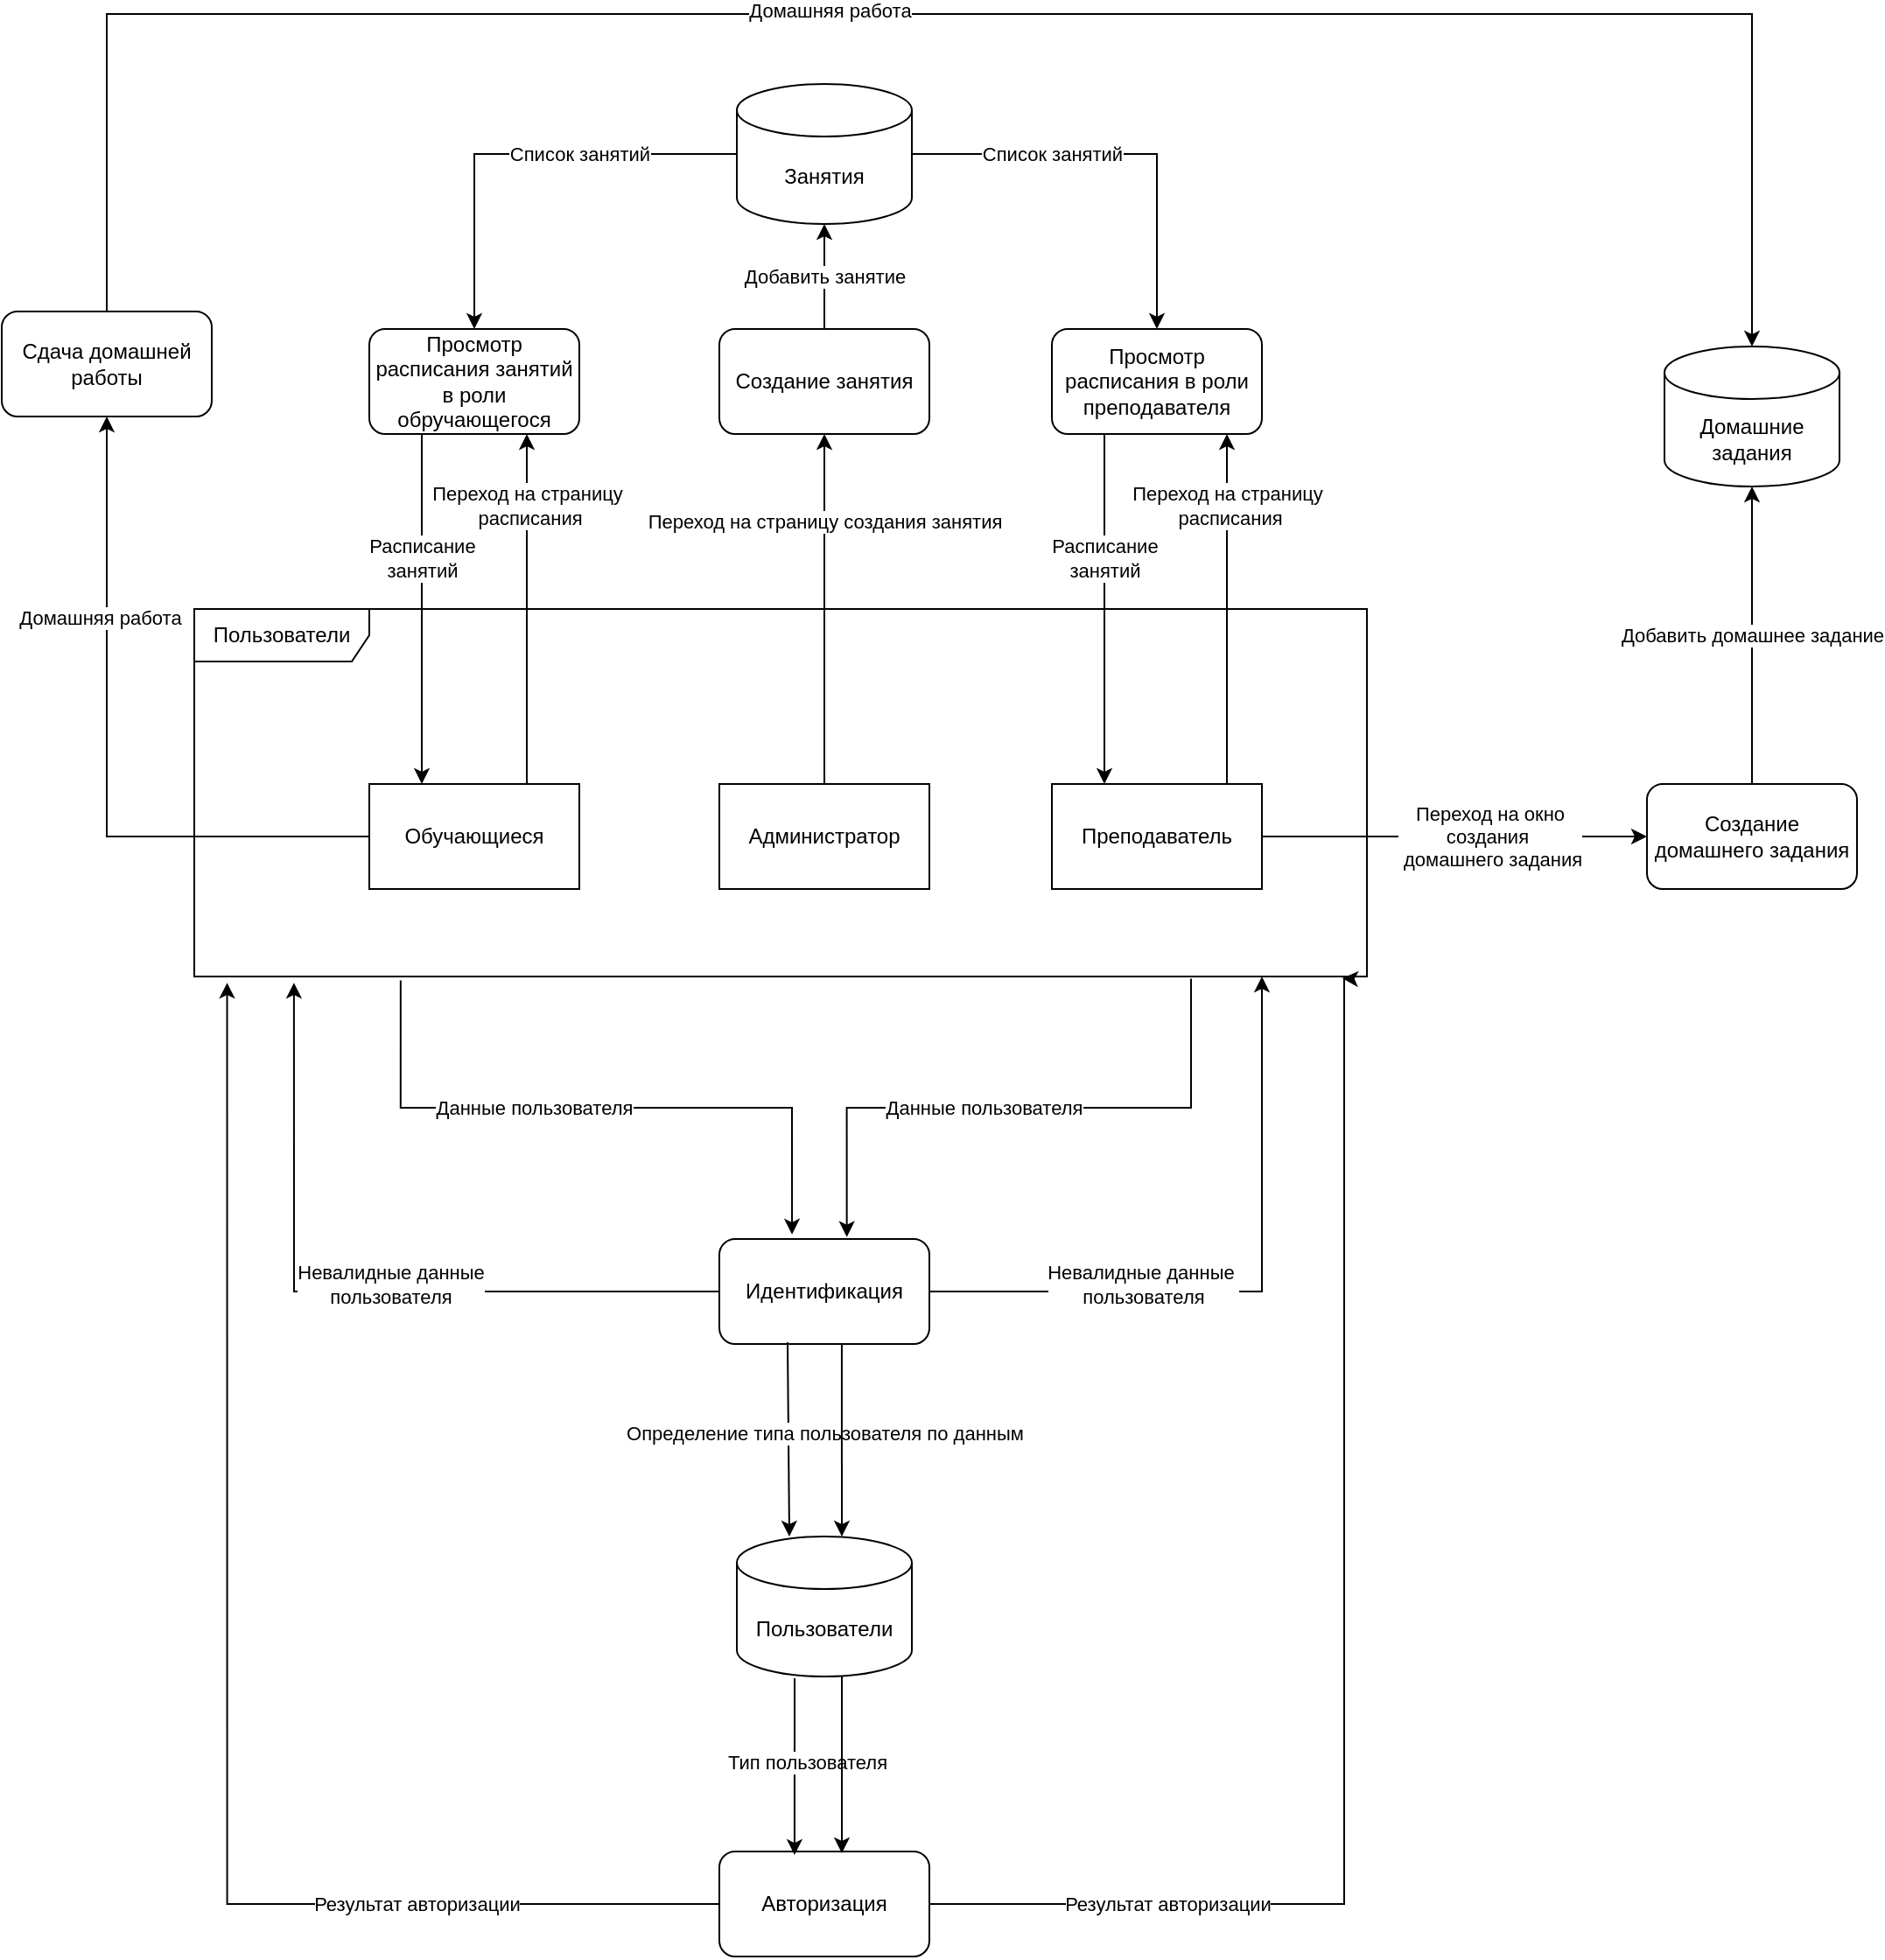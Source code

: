 <mxfile version="22.1.12" type="github">
  <diagram name="Page-1" id="Tag8T7QgALjYPXoeG9WN">
    <mxGraphModel dx="2382" dy="2228" grid="1" gridSize="10" guides="1" tooltips="1" connect="1" arrows="1" fold="1" page="1" pageScale="1" pageWidth="850" pageHeight="1100" math="0" shadow="0">
      <root>
        <mxCell id="0" />
        <mxCell id="1" parent="0" />
        <mxCell id="L29egLzZxKvgpsoH9Dki-2" value="Пользователи" style="shape=cylinder3;whiteSpace=wrap;html=1;boundedLbl=1;backgroundOutline=1;size=15;" vertex="1" parent="1">
          <mxGeometry x="300" y="270" width="100" height="80" as="geometry" />
        </mxCell>
        <mxCell id="L29egLzZxKvgpsoH9Dki-3" value="Идентификация" style="rounded=1;whiteSpace=wrap;html=1;" vertex="1" parent="1">
          <mxGeometry x="290" y="100" width="120" height="60" as="geometry" />
        </mxCell>
        <mxCell id="L29egLzZxKvgpsoH9Dki-4" value="Авторизация" style="rounded=1;whiteSpace=wrap;html=1;" vertex="1" parent="1">
          <mxGeometry x="290" y="450" width="120" height="60" as="geometry" />
        </mxCell>
        <mxCell id="L29egLzZxKvgpsoH9Dki-6" value="" style="endArrow=classic;html=1;rounded=0;exitX=0.33;exitY=1.013;exitDx=0;exitDy=0;exitPerimeter=0;entryX=0.358;entryY=0.034;entryDx=0;entryDy=0;entryPerimeter=0;" edge="1" parent="1" source="L29egLzZxKvgpsoH9Dki-2" target="L29egLzZxKvgpsoH9Dki-4">
          <mxGeometry width="50" height="50" relative="1" as="geometry">
            <mxPoint x="340" y="420" as="sourcePoint" />
            <mxPoint x="390" y="370" as="targetPoint" />
          </mxGeometry>
        </mxCell>
        <mxCell id="L29egLzZxKvgpsoH9Dki-12" value="Тип пользователя" style="edgeLabel;html=1;align=center;verticalAlign=middle;resizable=0;points=[];" vertex="1" connectable="0" parent="L29egLzZxKvgpsoH9Dki-6">
          <mxGeometry x="-0.062" y="-4" relative="1" as="geometry">
            <mxPoint x="11" as="offset" />
          </mxGeometry>
        </mxCell>
        <mxCell id="L29egLzZxKvgpsoH9Dki-7" value="" style="endArrow=classic;html=1;rounded=0;exitX=0.33;exitY=1.013;exitDx=0;exitDy=0;exitPerimeter=0;entryX=0.358;entryY=0.034;entryDx=0;entryDy=0;entryPerimeter=0;" edge="1" parent="1">
          <mxGeometry width="50" height="50" relative="1" as="geometry">
            <mxPoint x="360" y="350" as="sourcePoint" />
            <mxPoint x="360" y="451" as="targetPoint" />
          </mxGeometry>
        </mxCell>
        <mxCell id="L29egLzZxKvgpsoH9Dki-8" value="Определение типа пользователя по данным" style="endArrow=classic;html=1;rounded=0;exitX=0.325;exitY=0.984;exitDx=0;exitDy=0;exitPerimeter=0;entryX=0.358;entryY=0.034;entryDx=0;entryDy=0;entryPerimeter=0;" edge="1" parent="1" source="L29egLzZxKvgpsoH9Dki-3">
          <mxGeometry x="-0.078" y="21" width="50" height="50" relative="1" as="geometry">
            <mxPoint x="330" y="169" as="sourcePoint" />
            <mxPoint x="330" y="270" as="targetPoint" />
            <mxPoint y="1" as="offset" />
          </mxGeometry>
        </mxCell>
        <mxCell id="L29egLzZxKvgpsoH9Dki-9" value="" style="endArrow=classic;html=1;rounded=0;exitX=0.583;exitY=1;exitDx=0;exitDy=0;exitPerimeter=0;entryX=0.358;entryY=0.034;entryDx=0;entryDy=0;entryPerimeter=0;" edge="1" parent="1" source="L29egLzZxKvgpsoH9Dki-3">
          <mxGeometry width="50" height="50" relative="1" as="geometry">
            <mxPoint x="360" y="169" as="sourcePoint" />
            <mxPoint x="360" y="270" as="targetPoint" />
          </mxGeometry>
        </mxCell>
        <mxCell id="L29egLzZxKvgpsoH9Dki-13" value="Пользователи" style="shape=umlFrame;whiteSpace=wrap;html=1;pointerEvents=0;width=100;height=30;" vertex="1" parent="1">
          <mxGeometry x="-10" y="-260" width="670" height="210" as="geometry" />
        </mxCell>
        <mxCell id="L29egLzZxKvgpsoH9Dki-14" value="" style="endArrow=classic;html=1;rounded=0;entryX=0.607;entryY=-0.019;entryDx=0;entryDy=0;entryPerimeter=0;exitX=0.85;exitY=1.006;exitDx=0;exitDy=0;exitPerimeter=0;edgeStyle=orthogonalEdgeStyle;" edge="1" parent="1" source="L29egLzZxKvgpsoH9Dki-13" target="L29egLzZxKvgpsoH9Dki-3">
          <mxGeometry width="50" height="50" relative="1" as="geometry">
            <mxPoint x="470" y="80" as="sourcePoint" />
            <mxPoint x="520" y="30" as="targetPoint" />
          </mxGeometry>
        </mxCell>
        <mxCell id="L29egLzZxKvgpsoH9Dki-18" value="Данные пользователя" style="edgeLabel;html=1;align=center;verticalAlign=middle;resizable=0;points=[];" vertex="1" connectable="0" parent="L29egLzZxKvgpsoH9Dki-14">
          <mxGeometry x="0.169" y="-3" relative="1" as="geometry">
            <mxPoint x="9" y="3" as="offset" />
          </mxGeometry>
        </mxCell>
        <mxCell id="L29egLzZxKvgpsoH9Dki-15" value="" style="endArrow=classic;html=1;rounded=0;entryX=0.346;entryY=-0.043;entryDx=0;entryDy=0;entryPerimeter=0;exitX=0.176;exitY=1.011;exitDx=0;exitDy=0;exitPerimeter=0;edgeStyle=orthogonalEdgeStyle;" edge="1" parent="1" source="L29egLzZxKvgpsoH9Dki-13" target="L29egLzZxKvgpsoH9Dki-3">
          <mxGeometry width="50" height="50" relative="1" as="geometry">
            <mxPoint x="266" y="83" as="sourcePoint" />
            <mxPoint x="60" y="160" as="targetPoint" />
          </mxGeometry>
        </mxCell>
        <mxCell id="L29egLzZxKvgpsoH9Dki-17" value="Данные пользователя" style="edgeLabel;html=1;align=center;verticalAlign=middle;resizable=0;points=[];" vertex="1" connectable="0" parent="L29egLzZxKvgpsoH9Dki-15">
          <mxGeometry x="-0.347" y="-2" relative="1" as="geometry">
            <mxPoint x="28" y="-2" as="offset" />
          </mxGeometry>
        </mxCell>
        <mxCell id="L29egLzZxKvgpsoH9Dki-43" style="edgeStyle=orthogonalEdgeStyle;rounded=0;orthogonalLoop=1;jettySize=auto;html=1;entryX=0.75;entryY=1;entryDx=0;entryDy=0;exitX=0.75;exitY=0;exitDx=0;exitDy=0;" edge="1" parent="1" source="L29egLzZxKvgpsoH9Dki-19" target="L29egLzZxKvgpsoH9Dki-41">
          <mxGeometry relative="1" as="geometry" />
        </mxCell>
        <mxCell id="L29egLzZxKvgpsoH9Dki-51" value="Переход на страницу&lt;br&gt;&amp;nbsp;расписания" style="edgeLabel;html=1;align=center;verticalAlign=middle;resizable=0;points=[];" vertex="1" connectable="0" parent="L29egLzZxKvgpsoH9Dki-43">
          <mxGeometry x="0.317" y="-6" relative="1" as="geometry">
            <mxPoint x="-6" y="-28" as="offset" />
          </mxGeometry>
        </mxCell>
        <mxCell id="L29egLzZxKvgpsoH9Dki-58" style="edgeStyle=orthogonalEdgeStyle;rounded=0;orthogonalLoop=1;jettySize=auto;html=1;entryX=0.5;entryY=1;entryDx=0;entryDy=0;" edge="1" parent="1" source="L29egLzZxKvgpsoH9Dki-19" target="L29egLzZxKvgpsoH9Dki-57">
          <mxGeometry relative="1" as="geometry" />
        </mxCell>
        <mxCell id="L29egLzZxKvgpsoH9Dki-60" value="Домашняя работа" style="edgeLabel;html=1;align=center;verticalAlign=middle;resizable=0;points=[];" vertex="1" connectable="0" parent="L29egLzZxKvgpsoH9Dki-58">
          <mxGeometry x="0.41" y="4" relative="1" as="geometry">
            <mxPoint as="offset" />
          </mxGeometry>
        </mxCell>
        <mxCell id="L29egLzZxKvgpsoH9Dki-19" value="Обучающиеся" style="rounded=0;whiteSpace=wrap;html=1;" vertex="1" parent="1">
          <mxGeometry x="90" y="-160" width="120" height="60" as="geometry" />
        </mxCell>
        <mxCell id="L29egLzZxKvgpsoH9Dki-32" style="edgeStyle=orthogonalEdgeStyle;rounded=0;orthogonalLoop=1;jettySize=auto;html=1;entryX=0;entryY=0.5;entryDx=0;entryDy=0;" edge="1" parent="1" source="L29egLzZxKvgpsoH9Dki-20" target="L29egLzZxKvgpsoH9Dki-31">
          <mxGeometry relative="1" as="geometry" />
        </mxCell>
        <mxCell id="L29egLzZxKvgpsoH9Dki-33" value="Переход на окно&lt;br&gt;создания&amp;nbsp;&lt;br&gt;&amp;nbsp;домашнего задания" style="edgeLabel;html=1;align=center;verticalAlign=middle;resizable=0;points=[];" vertex="1" connectable="0" parent="L29egLzZxKvgpsoH9Dki-32">
          <mxGeometry x="-0.145" y="4" relative="1" as="geometry">
            <mxPoint x="36" y="4" as="offset" />
          </mxGeometry>
        </mxCell>
        <mxCell id="L29egLzZxKvgpsoH9Dki-20" value="Преподаватель" style="rounded=0;whiteSpace=wrap;html=1;" vertex="1" parent="1">
          <mxGeometry x="480" y="-160" width="120" height="60" as="geometry" />
        </mxCell>
        <mxCell id="L29egLzZxKvgpsoH9Dki-39" style="edgeStyle=orthogonalEdgeStyle;rounded=0;orthogonalLoop=1;jettySize=auto;html=1;entryX=0.5;entryY=1;entryDx=0;entryDy=0;" edge="1" parent="1" source="L29egLzZxKvgpsoH9Dki-21" target="L29egLzZxKvgpsoH9Dki-36">
          <mxGeometry relative="1" as="geometry" />
        </mxCell>
        <mxCell id="L29egLzZxKvgpsoH9Dki-40" value="Переход на страницу создания занятия" style="edgeLabel;html=1;align=center;verticalAlign=middle;resizable=0;points=[];" vertex="1" connectable="0" parent="L29egLzZxKvgpsoH9Dki-39">
          <mxGeometry x="0.337" y="1" relative="1" as="geometry">
            <mxPoint x="1" y="-17" as="offset" />
          </mxGeometry>
        </mxCell>
        <mxCell id="L29egLzZxKvgpsoH9Dki-21" value="Администратор" style="rounded=0;whiteSpace=wrap;html=1;" vertex="1" parent="1">
          <mxGeometry x="290" y="-160" width="120" height="60" as="geometry" />
        </mxCell>
        <mxCell id="L29egLzZxKvgpsoH9Dki-22" style="edgeStyle=orthogonalEdgeStyle;rounded=0;orthogonalLoop=1;jettySize=auto;html=1;entryX=0.085;entryY=1.017;entryDx=0;entryDy=0;entryPerimeter=0;" edge="1" parent="1" source="L29egLzZxKvgpsoH9Dki-3" target="L29egLzZxKvgpsoH9Dki-13">
          <mxGeometry relative="1" as="geometry">
            <Array as="points">
              <mxPoint x="47" y="130" />
            </Array>
          </mxGeometry>
        </mxCell>
        <mxCell id="L29egLzZxKvgpsoH9Dki-23" value="Невалидные данные&lt;br&gt;пользователя" style="edgeLabel;html=1;align=center;verticalAlign=middle;resizable=0;points=[];" vertex="1" connectable="0" parent="L29egLzZxKvgpsoH9Dki-22">
          <mxGeometry x="0.088" y="-4" relative="1" as="geometry">
            <mxPoint x="40" as="offset" />
          </mxGeometry>
        </mxCell>
        <mxCell id="L29egLzZxKvgpsoH9Dki-24" style="edgeStyle=orthogonalEdgeStyle;rounded=0;orthogonalLoop=1;jettySize=auto;html=1;" edge="1" parent="1" source="L29egLzZxKvgpsoH9Dki-3" target="L29egLzZxKvgpsoH9Dki-13">
          <mxGeometry relative="1" as="geometry">
            <mxPoint x="600" as="targetPoint" />
            <Array as="points">
              <mxPoint x="600" y="130" />
            </Array>
          </mxGeometry>
        </mxCell>
        <mxCell id="L29egLzZxKvgpsoH9Dki-25" value="Невалидные данные&amp;nbsp;&lt;br&gt;пользователя" style="edgeLabel;html=1;align=center;verticalAlign=middle;resizable=0;points=[];" vertex="1" connectable="0" parent="L29egLzZxKvgpsoH9Dki-24">
          <mxGeometry x="-0.577" y="4" relative="1" as="geometry">
            <mxPoint x="43" as="offset" />
          </mxGeometry>
        </mxCell>
        <mxCell id="L29egLzZxKvgpsoH9Dki-26" style="edgeStyle=orthogonalEdgeStyle;rounded=0;orthogonalLoop=1;jettySize=auto;html=1;entryX=0.979;entryY=1.005;entryDx=0;entryDy=0;entryPerimeter=0;" edge="1" parent="1" source="L29egLzZxKvgpsoH9Dki-4" target="L29egLzZxKvgpsoH9Dki-13">
          <mxGeometry relative="1" as="geometry">
            <Array as="points">
              <mxPoint x="647" y="480" />
            </Array>
          </mxGeometry>
        </mxCell>
        <mxCell id="L29egLzZxKvgpsoH9Dki-27" value="Результат авторизации" style="edgeLabel;html=1;align=center;verticalAlign=middle;resizable=0;points=[];" vertex="1" connectable="0" parent="L29egLzZxKvgpsoH9Dki-26">
          <mxGeometry x="-0.823" y="2" relative="1" as="geometry">
            <mxPoint x="68" y="2" as="offset" />
          </mxGeometry>
        </mxCell>
        <mxCell id="L29egLzZxKvgpsoH9Dki-28" style="edgeStyle=orthogonalEdgeStyle;rounded=0;orthogonalLoop=1;jettySize=auto;html=1;entryX=0.028;entryY=1.017;entryDx=0;entryDy=0;entryPerimeter=0;" edge="1" parent="1" source="L29egLzZxKvgpsoH9Dki-4" target="L29egLzZxKvgpsoH9Dki-13">
          <mxGeometry relative="1" as="geometry">
            <Array as="points">
              <mxPoint x="9" y="480" />
            </Array>
          </mxGeometry>
        </mxCell>
        <mxCell id="L29egLzZxKvgpsoH9Dki-29" value="Результат авторизации" style="edgeLabel;html=1;align=center;verticalAlign=middle;resizable=0;points=[];" vertex="1" connectable="0" parent="L29egLzZxKvgpsoH9Dki-28">
          <mxGeometry x="-0.49" y="6" relative="1" as="geometry">
            <mxPoint x="33" y="-6" as="offset" />
          </mxGeometry>
        </mxCell>
        <mxCell id="L29egLzZxKvgpsoH9Dki-31" value="Создание домашнего задания" style="rounded=1;whiteSpace=wrap;html=1;" vertex="1" parent="1">
          <mxGeometry x="820" y="-160" width="120" height="60" as="geometry" />
        </mxCell>
        <mxCell id="L29egLzZxKvgpsoH9Dki-34" value="Домашние задания" style="shape=cylinder3;whiteSpace=wrap;html=1;boundedLbl=1;backgroundOutline=1;size=15;" vertex="1" parent="1">
          <mxGeometry x="830" y="-410" width="100" height="80" as="geometry" />
        </mxCell>
        <mxCell id="L29egLzZxKvgpsoH9Dki-35" value="Добавить домашнее задание" style="edgeStyle=orthogonalEdgeStyle;rounded=0;orthogonalLoop=1;jettySize=auto;html=1;entryX=0.5;entryY=1;entryDx=0;entryDy=0;entryPerimeter=0;" edge="1" parent="1" source="L29egLzZxKvgpsoH9Dki-31" target="L29egLzZxKvgpsoH9Dki-34">
          <mxGeometry relative="1" as="geometry" />
        </mxCell>
        <mxCell id="L29egLzZxKvgpsoH9Dki-36" value="Создание занятия" style="rounded=1;whiteSpace=wrap;html=1;" vertex="1" parent="1">
          <mxGeometry x="290" y="-420" width="120" height="60" as="geometry" />
        </mxCell>
        <mxCell id="L29egLzZxKvgpsoH9Dki-45" style="edgeStyle=orthogonalEdgeStyle;rounded=0;orthogonalLoop=1;jettySize=auto;html=1;entryX=0.5;entryY=0;entryDx=0;entryDy=0;" edge="1" parent="1" source="L29egLzZxKvgpsoH9Dki-37" target="L29egLzZxKvgpsoH9Dki-41">
          <mxGeometry relative="1" as="geometry" />
        </mxCell>
        <mxCell id="L29egLzZxKvgpsoH9Dki-46" value="Список занятий" style="edgeLabel;html=1;align=center;verticalAlign=middle;resizable=0;points=[];" vertex="1" connectable="0" parent="L29egLzZxKvgpsoH9Dki-45">
          <mxGeometry x="0.083" y="3" relative="1" as="geometry">
            <mxPoint x="45" y="-3" as="offset" />
          </mxGeometry>
        </mxCell>
        <mxCell id="L29egLzZxKvgpsoH9Dki-47" style="edgeStyle=orthogonalEdgeStyle;rounded=0;orthogonalLoop=1;jettySize=auto;html=1;entryX=0.5;entryY=0;entryDx=0;entryDy=0;" edge="1" parent="1" source="L29egLzZxKvgpsoH9Dki-37" target="L29egLzZxKvgpsoH9Dki-42">
          <mxGeometry relative="1" as="geometry" />
        </mxCell>
        <mxCell id="L29egLzZxKvgpsoH9Dki-48" value="Список занятий" style="edgeLabel;html=1;align=center;verticalAlign=middle;resizable=0;points=[];" vertex="1" connectable="0" parent="L29egLzZxKvgpsoH9Dki-47">
          <mxGeometry x="-0.614" y="2" relative="1" as="geometry">
            <mxPoint x="33" y="2" as="offset" />
          </mxGeometry>
        </mxCell>
        <mxCell id="L29egLzZxKvgpsoH9Dki-37" value="Занятия" style="shape=cylinder3;whiteSpace=wrap;html=1;boundedLbl=1;backgroundOutline=1;size=15;" vertex="1" parent="1">
          <mxGeometry x="300" y="-560" width="100" height="80" as="geometry" />
        </mxCell>
        <mxCell id="L29egLzZxKvgpsoH9Dki-38" value="Добавить занятие" style="edgeStyle=orthogonalEdgeStyle;rounded=0;orthogonalLoop=1;jettySize=auto;html=1;entryX=0.5;entryY=1;entryDx=0;entryDy=0;entryPerimeter=0;" edge="1" parent="1" source="L29egLzZxKvgpsoH9Dki-36" target="L29egLzZxKvgpsoH9Dki-37">
          <mxGeometry relative="1" as="geometry" />
        </mxCell>
        <mxCell id="L29egLzZxKvgpsoH9Dki-41" value="Просмотр расписания занятий в роли обручающегося" style="rounded=1;whiteSpace=wrap;html=1;" vertex="1" parent="1">
          <mxGeometry x="90" y="-420" width="120" height="60" as="geometry" />
        </mxCell>
        <mxCell id="L29egLzZxKvgpsoH9Dki-42" value="Просмотр расписания в роли преподавателя" style="rounded=1;whiteSpace=wrap;html=1;" vertex="1" parent="1">
          <mxGeometry x="480" y="-420" width="120" height="60" as="geometry" />
        </mxCell>
        <mxCell id="L29egLzZxKvgpsoH9Dki-49" value="" style="endArrow=classic;html=1;rounded=0;exitX=0.25;exitY=1;exitDx=0;exitDy=0;entryX=0.25;entryY=0;entryDx=0;entryDy=0;" edge="1" parent="1" source="L29egLzZxKvgpsoH9Dki-41" target="L29egLzZxKvgpsoH9Dki-19">
          <mxGeometry width="50" height="50" relative="1" as="geometry">
            <mxPoint x="340" y="-170" as="sourcePoint" />
            <mxPoint x="390" y="-220" as="targetPoint" />
          </mxGeometry>
        </mxCell>
        <mxCell id="L29egLzZxKvgpsoH9Dki-50" value="Расписание &lt;br&gt;занятий" style="edgeLabel;html=1;align=center;verticalAlign=middle;resizable=0;points=[];" vertex="1" connectable="0" parent="L29egLzZxKvgpsoH9Dki-49">
          <mxGeometry x="-0.366" relative="1" as="geometry">
            <mxPoint y="7" as="offset" />
          </mxGeometry>
        </mxCell>
        <mxCell id="L29egLzZxKvgpsoH9Dki-52" style="edgeStyle=orthogonalEdgeStyle;rounded=0;orthogonalLoop=1;jettySize=auto;html=1;entryX=0.75;entryY=1;entryDx=0;entryDy=0;exitX=0.75;exitY=0;exitDx=0;exitDy=0;" edge="1" parent="1">
          <mxGeometry relative="1" as="geometry">
            <mxPoint x="580" y="-160" as="sourcePoint" />
            <mxPoint x="580" y="-360" as="targetPoint" />
          </mxGeometry>
        </mxCell>
        <mxCell id="L29egLzZxKvgpsoH9Dki-53" value="Переход на страницу&lt;br&gt;&amp;nbsp;расписания" style="edgeLabel;html=1;align=center;verticalAlign=middle;resizable=0;points=[];" vertex="1" connectable="0" parent="L29egLzZxKvgpsoH9Dki-52">
          <mxGeometry x="0.317" y="-6" relative="1" as="geometry">
            <mxPoint x="-6" y="-28" as="offset" />
          </mxGeometry>
        </mxCell>
        <mxCell id="L29egLzZxKvgpsoH9Dki-54" value="" style="endArrow=classic;html=1;rounded=0;exitX=0.25;exitY=1;exitDx=0;exitDy=0;entryX=0.25;entryY=0;entryDx=0;entryDy=0;" edge="1" parent="1">
          <mxGeometry width="50" height="50" relative="1" as="geometry">
            <mxPoint x="510" y="-360" as="sourcePoint" />
            <mxPoint x="510" y="-160" as="targetPoint" />
          </mxGeometry>
        </mxCell>
        <mxCell id="L29egLzZxKvgpsoH9Dki-55" value="Расписание &lt;br&gt;занятий" style="edgeLabel;html=1;align=center;verticalAlign=middle;resizable=0;points=[];" vertex="1" connectable="0" parent="L29egLzZxKvgpsoH9Dki-54">
          <mxGeometry x="-0.366" relative="1" as="geometry">
            <mxPoint y="7" as="offset" />
          </mxGeometry>
        </mxCell>
        <mxCell id="L29egLzZxKvgpsoH9Dki-57" value="Сдача домашней работы" style="rounded=1;whiteSpace=wrap;html=1;" vertex="1" parent="1">
          <mxGeometry x="-120" y="-430" width="120" height="60" as="geometry" />
        </mxCell>
        <mxCell id="L29egLzZxKvgpsoH9Dki-59" style="edgeStyle=orthogonalEdgeStyle;rounded=0;orthogonalLoop=1;jettySize=auto;html=1;entryX=0.5;entryY=0;entryDx=0;entryDy=0;entryPerimeter=0;" edge="1" parent="1" source="L29egLzZxKvgpsoH9Dki-57" target="L29egLzZxKvgpsoH9Dki-34">
          <mxGeometry relative="1" as="geometry">
            <Array as="points">
              <mxPoint x="-60" y="-600" />
              <mxPoint x="880" y="-600" />
            </Array>
          </mxGeometry>
        </mxCell>
        <mxCell id="L29egLzZxKvgpsoH9Dki-61" value="Домашняя работа" style="edgeLabel;html=1;align=center;verticalAlign=middle;resizable=0;points=[];" vertex="1" connectable="0" parent="L29egLzZxKvgpsoH9Dki-59">
          <mxGeometry x="-0.103" y="2" relative="1" as="geometry">
            <mxPoint as="offset" />
          </mxGeometry>
        </mxCell>
      </root>
    </mxGraphModel>
  </diagram>
</mxfile>
